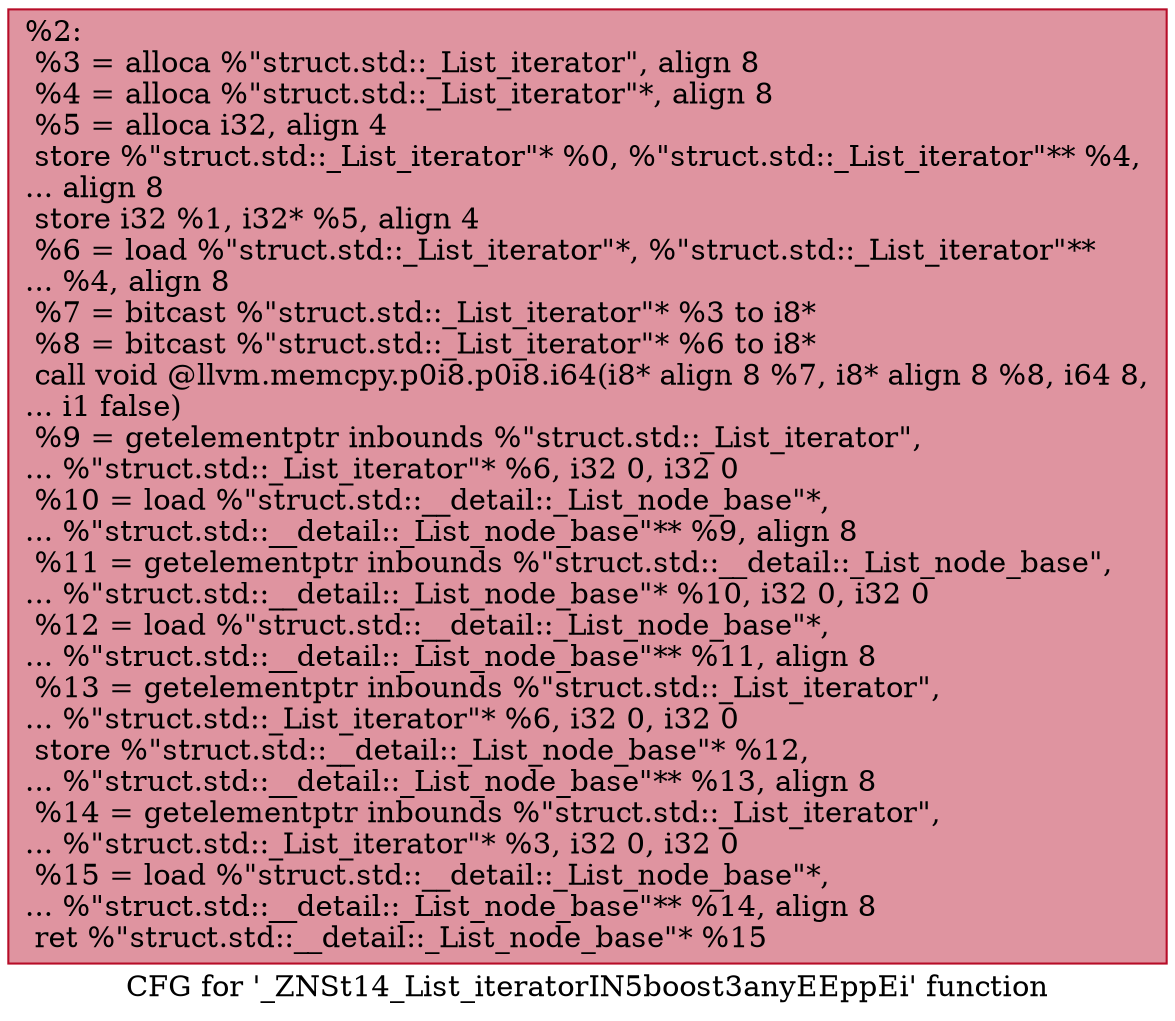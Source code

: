 digraph "CFG for '_ZNSt14_List_iteratorIN5boost3anyEEppEi' function" {
	label="CFG for '_ZNSt14_List_iteratorIN5boost3anyEEppEi' function";

	Node0x55dea68a0d80 [shape=record,color="#b70d28ff", style=filled, fillcolor="#b70d2870",label="{%2:\l  %3 = alloca %\"struct.std::_List_iterator\", align 8\l  %4 = alloca %\"struct.std::_List_iterator\"*, align 8\l  %5 = alloca i32, align 4\l  store %\"struct.std::_List_iterator\"* %0, %\"struct.std::_List_iterator\"** %4,\l... align 8\l  store i32 %1, i32* %5, align 4\l  %6 = load %\"struct.std::_List_iterator\"*, %\"struct.std::_List_iterator\"**\l... %4, align 8\l  %7 = bitcast %\"struct.std::_List_iterator\"* %3 to i8*\l  %8 = bitcast %\"struct.std::_List_iterator\"* %6 to i8*\l  call void @llvm.memcpy.p0i8.p0i8.i64(i8* align 8 %7, i8* align 8 %8, i64 8,\l... i1 false)\l  %9 = getelementptr inbounds %\"struct.std::_List_iterator\",\l... %\"struct.std::_List_iterator\"* %6, i32 0, i32 0\l  %10 = load %\"struct.std::__detail::_List_node_base\"*,\l... %\"struct.std::__detail::_List_node_base\"** %9, align 8\l  %11 = getelementptr inbounds %\"struct.std::__detail::_List_node_base\",\l... %\"struct.std::__detail::_List_node_base\"* %10, i32 0, i32 0\l  %12 = load %\"struct.std::__detail::_List_node_base\"*,\l... %\"struct.std::__detail::_List_node_base\"** %11, align 8\l  %13 = getelementptr inbounds %\"struct.std::_List_iterator\",\l... %\"struct.std::_List_iterator\"* %6, i32 0, i32 0\l  store %\"struct.std::__detail::_List_node_base\"* %12,\l... %\"struct.std::__detail::_List_node_base\"** %13, align 8\l  %14 = getelementptr inbounds %\"struct.std::_List_iterator\",\l... %\"struct.std::_List_iterator\"* %3, i32 0, i32 0\l  %15 = load %\"struct.std::__detail::_List_node_base\"*,\l... %\"struct.std::__detail::_List_node_base\"** %14, align 8\l  ret %\"struct.std::__detail::_List_node_base\"* %15\l}"];
}
